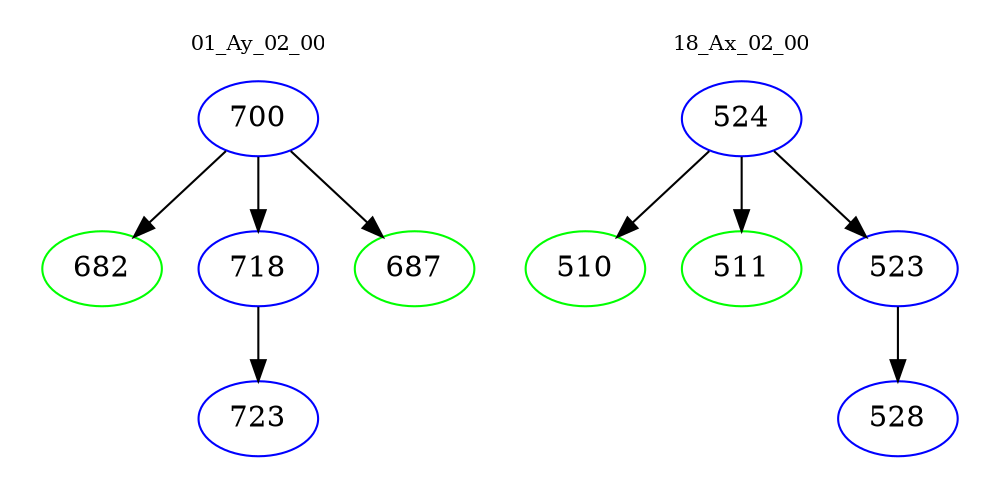 digraph{
subgraph cluster_0 {
color = white
label = "01_Ay_02_00";
fontsize=10;
T0_700 [label="700", color="blue"]
T0_700 -> T0_682 [color="black"]
T0_682 [label="682", color="green"]
T0_700 -> T0_718 [color="black"]
T0_718 [label="718", color="blue"]
T0_718 -> T0_723 [color="black"]
T0_723 [label="723", color="blue"]
T0_700 -> T0_687 [color="black"]
T0_687 [label="687", color="green"]
}
subgraph cluster_1 {
color = white
label = "18_Ax_02_00";
fontsize=10;
T1_524 [label="524", color="blue"]
T1_524 -> T1_510 [color="black"]
T1_510 [label="510", color="green"]
T1_524 -> T1_511 [color="black"]
T1_511 [label="511", color="green"]
T1_524 -> T1_523 [color="black"]
T1_523 [label="523", color="blue"]
T1_523 -> T1_528 [color="black"]
T1_528 [label="528", color="blue"]
}
}
